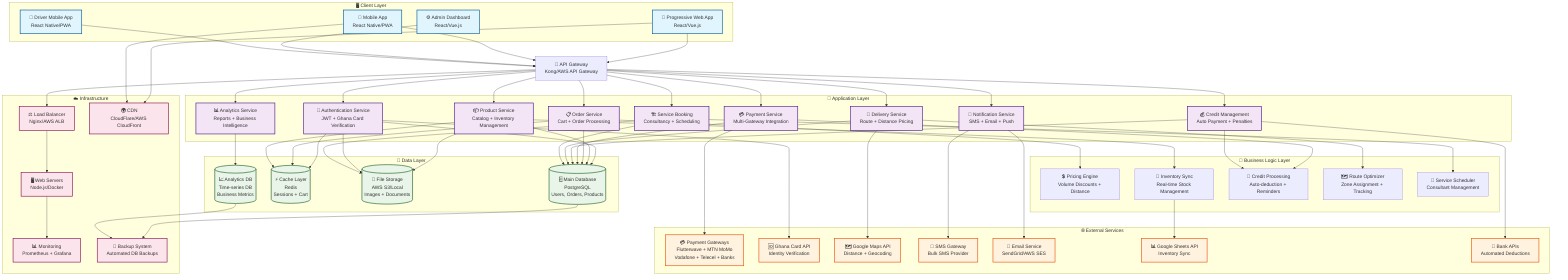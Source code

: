 graph TB
    %% Client Layer
    subgraph Client["🖥️ Client Layer"]
        WebApp[📱 Progressive Web App<br/>React/Vue.js]
        MobileApp[📱 Mobile App<br/>React Native/PWA]
        AdminPanel[⚙️ Admin Dashboard<br/>React/Vue.js]
        DriverApp[🚛 Driver Mobile App<br/>React Native/PWA]
    end

    %% API Gateway
    APIGateway[🚪 API Gateway<br/>Kong/AWS API Gateway]

    %% Application Layer
    subgraph AppLayer["🔧 Application Layer"]
        AuthService[🔐 Authentication Service<br/>JWT + Ghana Card Verification]
        ProductService[📦 Product Service<br/>Catalog + Inventory Management]
        OrderService[📋 Order Service<br/>Cart + Order Processing]
        PaymentService[💳 Payment Service<br/>Multi-Gateway Integration]
        CreditService[💰 Credit Management<br/>Auto Payment + Penalties]
        DeliveryService[🚚 Delivery Service<br/>Route + Distance Pricing]
        ServiceBooking[🏗️ Service Booking<br/>Consultancy + Scheduling]
        NotificationService[📢 Notification Service<br/>SMS + Email + Push]
        AnalyticsService[📊 Analytics Service<br/>Reports + Business Intelligence]
    end

    %% Business Logic Layer
    subgraph BusinessLogic["🧠 Business Logic Layer"]
        PricingEngine[💲 Pricing Engine<br/>Volume Discounts + Distance]
        InventorySync[🔄 Inventory Sync<br/>Real-time Stock Management]
        CreditEngine[🏦 Credit Processing<br/>Auto-deduction + Reminders]
        DeliveryOptimizer[🗺️ Route Optimizer<br/>Zone Assignment + Tracking]
        ServiceScheduler[📅 Service Scheduler<br/>Consultant Management]
    end

    %% Data Layer
    subgraph DataLayer["💾 Data Layer"]
        MainDB[(🗄️ Main Database<br/>PostgreSQL<br/>Users, Orders, Products)]
        CacheDB[(⚡ Cache Layer<br/>Redis<br/>Sessions + Cart)]
        FileStorage[(📁 File Storage<br/>AWS S3/Local<br/>Images + Documents)]
        AnalyticsDB[(📈 Analytics DB<br/>Time-series DB<br/>Business Metrics)]
    end

    %% External Services
    subgraph External["🌐 External Services"]
        PaymentGateways[💳 Payment Gateways<br/>Flutterwave + MTN MoMo<br/>Vodafone + Telecel + Banks]
        GhanaCardAPI[🆔 Ghana Card API<br/>Identity Verification]
        GoogleMaps[🗺️ Google Maps API<br/>Distance + Geocoding]
        SMSGateway[📱 SMS Gateway<br/>Bulk SMS Provider]
        EmailService[📧 Email Service<br/>SendGrid/AWS SES]
        GoogleSheets[📊 Google Sheets API<br/>Inventory Sync]
        BankAPIs[🏦 Bank APIs<br/>Automated Deductions]
    end

    %% Infrastructure
    subgraph Infrastructure["☁️ Infrastructure"]
        LoadBalancer[⚖️ Load Balancer<br/>Nginx/AWS ALB]
        WebServer[🖥️ Web Servers<br/>Node.js/Docker]
        CDN[🌍 CDN<br/>CloudFlare/AWS CloudFront]
        Monitoring[📊 Monitoring<br/>Prometheus + Grafana]
        Backup[💾 Backup System<br/>Automated DB Backups]
    end

    %% Connections
    %% Client to API Gateway
    WebApp --> APIGateway
    MobileApp --> APIGateway
    AdminPanel --> APIGateway
    DriverApp --> APIGateway

    %% API Gateway to Services
    APIGateway --> AuthService
    APIGateway --> ProductService
    APIGateway --> OrderService
    APIGateway --> PaymentService
    APIGateway --> CreditService
    APIGateway --> DeliveryService
    APIGateway --> ServiceBooking
    APIGateway --> NotificationService
    APIGateway --> AnalyticsService

    %% Services to Business Logic
    ProductService --> InventorySync
    OrderService --> PricingEngine
    PaymentService --> CreditEngine
    DeliveryService --> DeliveryOptimizer
    ServiceBooking --> ServiceScheduler
    CreditService --> CreditEngine

    %% Business Logic to Data
    AuthService --> MainDB
    ProductService --> MainDB
    OrderService --> MainDB
    PaymentService --> MainDB
    CreditService --> MainDB
    DeliveryService --> MainDB
    ServiceBooking --> MainDB
    AnalyticsService --> AnalyticsDB

    %% Cache Layer
    AuthService --> CacheDB
    OrderService --> CacheDB
    ProductService --> CacheDB

    %% File Storage
    ProductService --> FileStorage
    AuthService --> FileStorage
    ServiceBooking --> FileStorage

    %% External Service Connections
    AuthService --> GhanaCardAPI
    PaymentService --> PaymentGateways
    CreditService --> BankAPIs
    DeliveryService --> GoogleMaps
    NotificationService --> SMSGateway
    NotificationService --> EmailService
    InventorySync --> GoogleSheets

    %% Infrastructure Connections
    APIGateway --> LoadBalancer
    LoadBalancer --> WebServer
    WebApp --> CDN
    MobileApp --> CDN
    WebServer --> Monitoring
    MainDB --> Backup
    AnalyticsDB --> Backup

    %% Styling
    classDef clientStyle fill:#e1f5fe,stroke:#01579b,stroke-width:2px
    classDef serviceStyle fill:#f3e5f5,stroke:#4a148c,stroke-width:2px
    classDef dataStyle fill:#e8f5e8,stroke:#1b5e20,stroke-width:2px
    classDef externalStyle fill:#fff3e0,stroke:#e65100,stroke-width:2px
    classDef infrastructureStyle fill:#fce4ec,stroke:#880e4f,stroke-width:2px

    class WebApp,MobileApp,AdminPanel,DriverApp clientStyle
    class AuthService,ProductService,OrderService,PaymentService,CreditService,DeliveryService,ServiceBooking,NotificationService,AnalyticsService serviceStyle
    class MainDB,CacheDB,FileStorage,AnalyticsDB dataStyle
    class PaymentGateways,GhanaCardAPI,GoogleMaps,SMSGateway,EmailService,GoogleSheets,BankAPIs externalStyle
    class LoadBalancer,WebServer,CDN,Monitoring,Backup infrastructureStyle